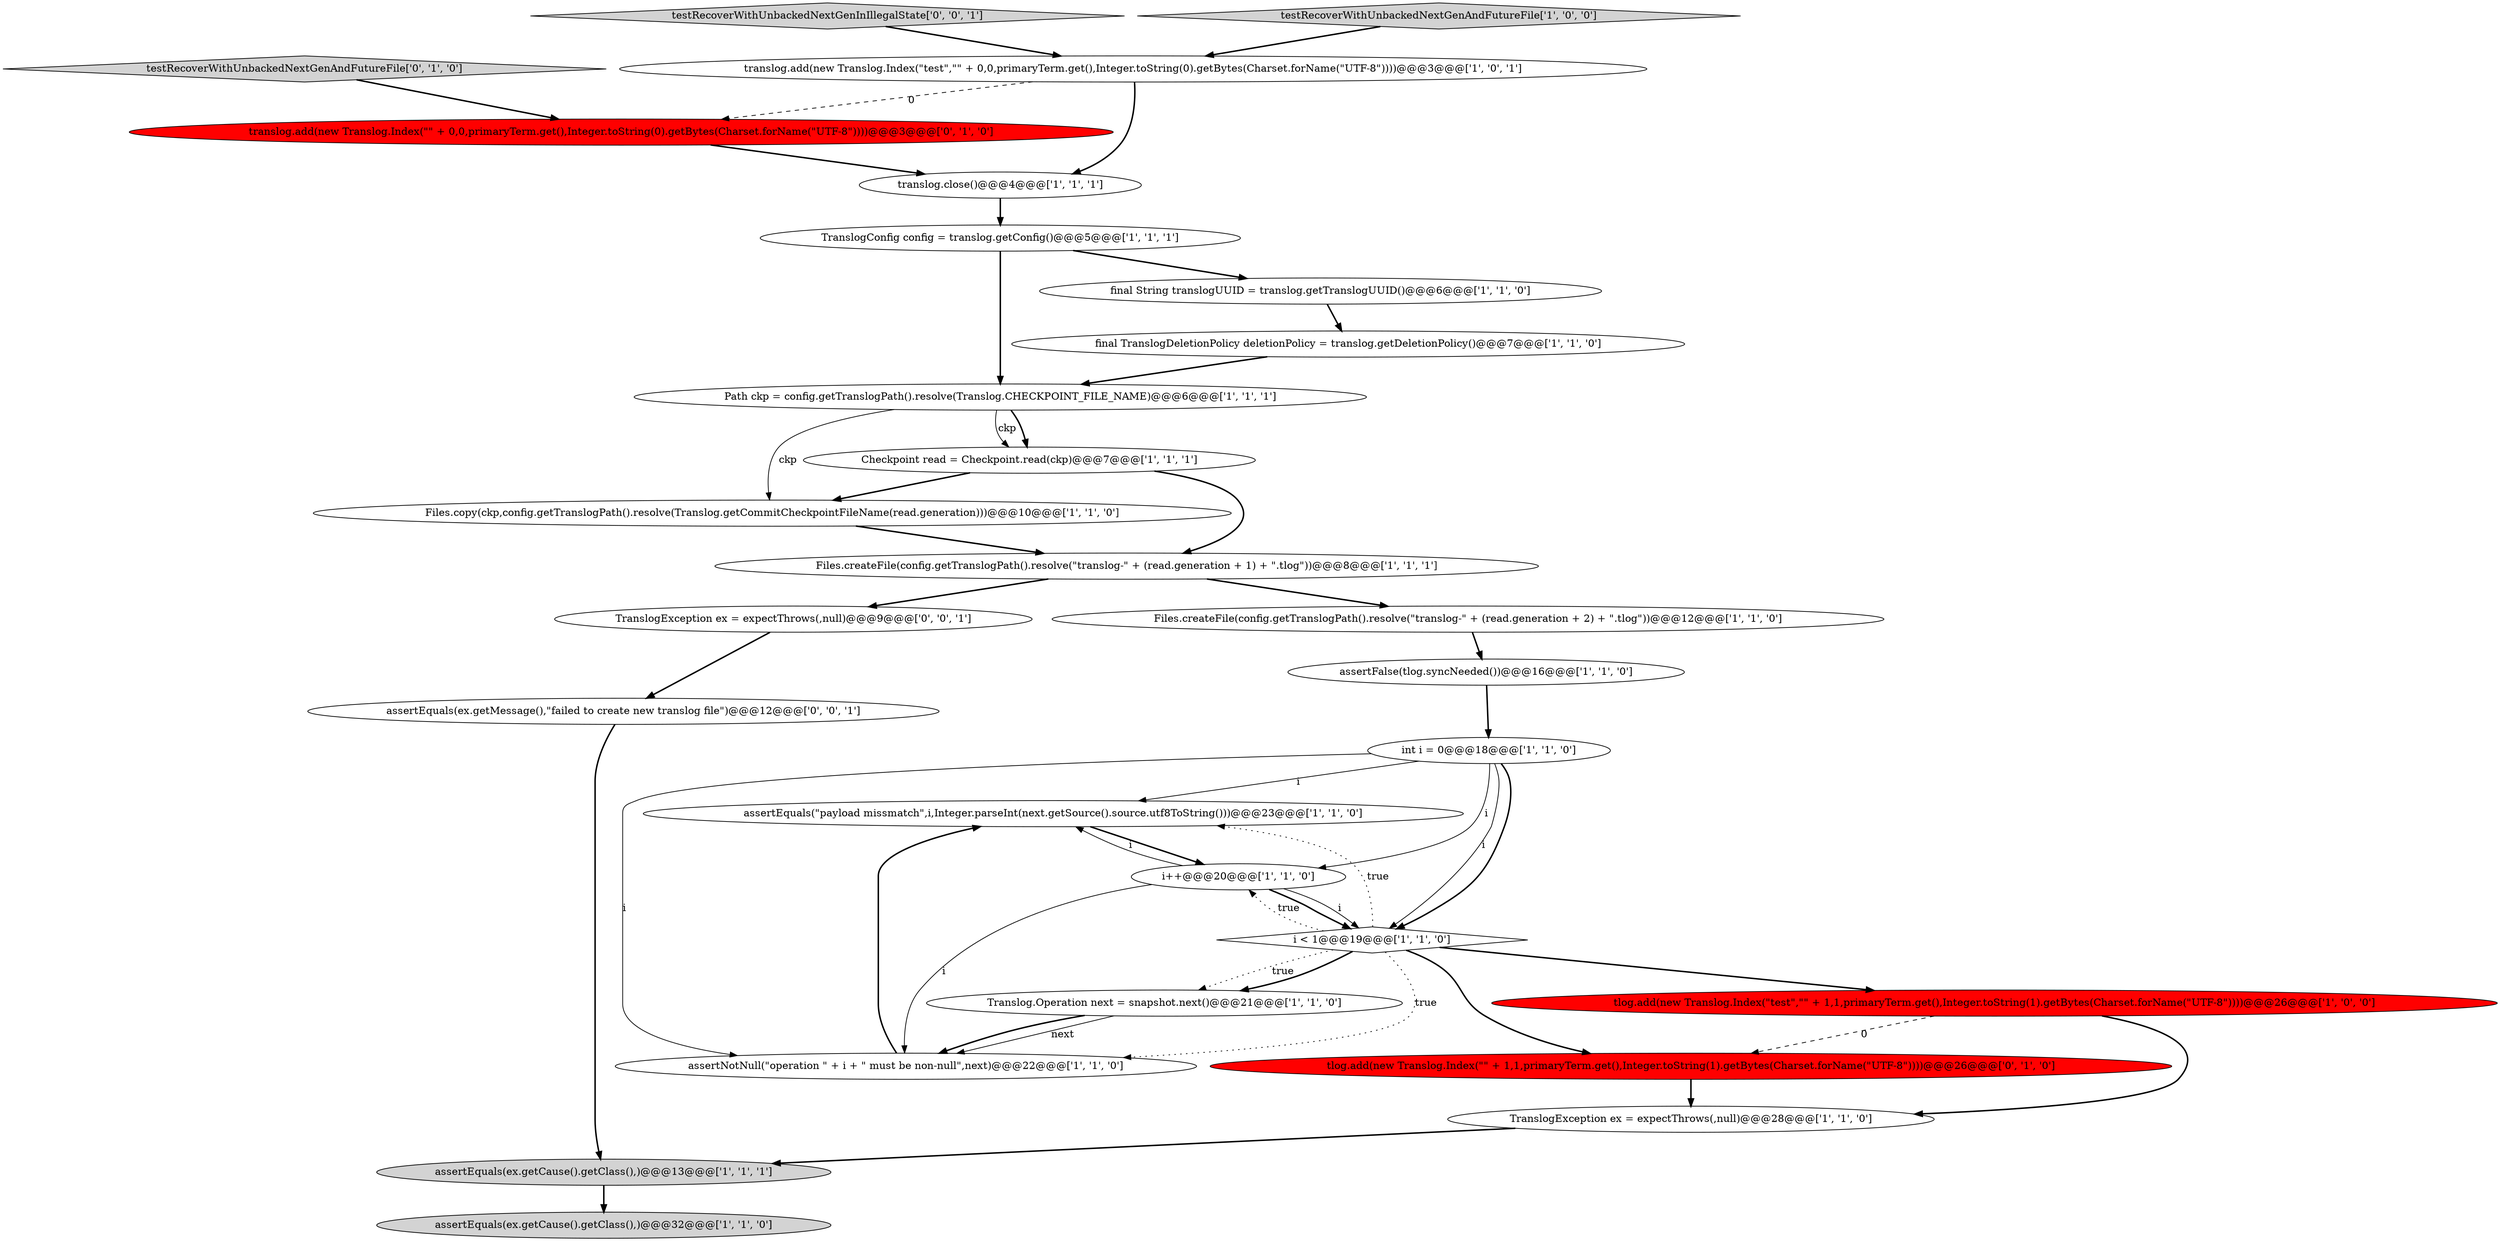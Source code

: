 digraph {
4 [style = filled, label = "Files.copy(ckp,config.getTranslogPath().resolve(Translog.getCommitCheckpointFileName(read.generation)))@@@10@@@['1', '1', '0']", fillcolor = white, shape = ellipse image = "AAA0AAABBB1BBB"];
10 [style = filled, label = "assertEquals(\"payload missmatch\",i,Integer.parseInt(next.getSource().source.utf8ToString()))@@@23@@@['1', '1', '0']", fillcolor = white, shape = ellipse image = "AAA0AAABBB1BBB"];
23 [style = filled, label = "translog.add(new Translog.Index(\"\" + 0,0,primaryTerm.get(),Integer.toString(0).getBytes(Charset.forName(\"UTF-8\"))))@@@3@@@['0', '1', '0']", fillcolor = red, shape = ellipse image = "AAA1AAABBB2BBB"];
14 [style = filled, label = "translog.add(new Translog.Index(\"test\",\"\" + 0,0,primaryTerm.get(),Integer.toString(0).getBytes(Charset.forName(\"UTF-8\"))))@@@3@@@['1', '0', '1']", fillcolor = white, shape = ellipse image = "AAA0AAABBB1BBB"];
8 [style = filled, label = "translog.close()@@@4@@@['1', '1', '1']", fillcolor = white, shape = ellipse image = "AAA0AAABBB1BBB"];
24 [style = filled, label = "testRecoverWithUnbackedNextGenAndFutureFile['0', '1', '0']", fillcolor = lightgray, shape = diamond image = "AAA0AAABBB2BBB"];
27 [style = filled, label = "assertEquals(ex.getMessage(),\"failed to create new translog file\")@@@12@@@['0', '0', '1']", fillcolor = white, shape = ellipse image = "AAA0AAABBB3BBB"];
19 [style = filled, label = "Files.createFile(config.getTranslogPath().resolve(\"translog-\" + (read.generation + 2) + \".tlog\"))@@@12@@@['1', '1', '0']", fillcolor = white, shape = ellipse image = "AAA0AAABBB1BBB"];
15 [style = filled, label = "TranslogConfig config = translog.getConfig()@@@5@@@['1', '1', '1']", fillcolor = white, shape = ellipse image = "AAA0AAABBB1BBB"];
2 [style = filled, label = "assertEquals(ex.getCause().getClass(),)@@@32@@@['1', '1', '0']", fillcolor = lightgray, shape = ellipse image = "AAA0AAABBB1BBB"];
22 [style = filled, label = "tlog.add(new Translog.Index(\"\" + 1,1,primaryTerm.get(),Integer.toString(1).getBytes(Charset.forName(\"UTF-8\"))))@@@26@@@['0', '1', '0']", fillcolor = red, shape = ellipse image = "AAA1AAABBB2BBB"];
0 [style = filled, label = "TranslogException ex = expectThrows(,null)@@@28@@@['1', '1', '0']", fillcolor = white, shape = ellipse image = "AAA0AAABBB1BBB"];
9 [style = filled, label = "final TranslogDeletionPolicy deletionPolicy = translog.getDeletionPolicy()@@@7@@@['1', '1', '0']", fillcolor = white, shape = ellipse image = "AAA0AAABBB1BBB"];
21 [style = filled, label = "i < 1@@@19@@@['1', '1', '0']", fillcolor = white, shape = diamond image = "AAA0AAABBB1BBB"];
1 [style = filled, label = "assertFalse(tlog.syncNeeded())@@@16@@@['1', '1', '0']", fillcolor = white, shape = ellipse image = "AAA0AAABBB1BBB"];
11 [style = filled, label = "Files.createFile(config.getTranslogPath().resolve(\"translog-\" + (read.generation + 1) + \".tlog\"))@@@8@@@['1', '1', '1']", fillcolor = white, shape = ellipse image = "AAA0AAABBB1BBB"];
3 [style = filled, label = "Translog.Operation next = snapshot.next()@@@21@@@['1', '1', '0']", fillcolor = white, shape = ellipse image = "AAA0AAABBB1BBB"];
5 [style = filled, label = "final String translogUUID = translog.getTranslogUUID()@@@6@@@['1', '1', '0']", fillcolor = white, shape = ellipse image = "AAA0AAABBB1BBB"];
13 [style = filled, label = "int i = 0@@@18@@@['1', '1', '0']", fillcolor = white, shape = ellipse image = "AAA0AAABBB1BBB"];
16 [style = filled, label = "Path ckp = config.getTranslogPath().resolve(Translog.CHECKPOINT_FILE_NAME)@@@6@@@['1', '1', '1']", fillcolor = white, shape = ellipse image = "AAA0AAABBB1BBB"];
20 [style = filled, label = "assertEquals(ex.getCause().getClass(),)@@@13@@@['1', '1', '1']", fillcolor = lightgray, shape = ellipse image = "AAA0AAABBB1BBB"];
26 [style = filled, label = "TranslogException ex = expectThrows(,null)@@@9@@@['0', '0', '1']", fillcolor = white, shape = ellipse image = "AAA0AAABBB3BBB"];
25 [style = filled, label = "testRecoverWithUnbackedNextGenInIllegalState['0', '0', '1']", fillcolor = lightgray, shape = diamond image = "AAA0AAABBB3BBB"];
7 [style = filled, label = "assertNotNull(\"operation \" + i + \" must be non-null\",next)@@@22@@@['1', '1', '0']", fillcolor = white, shape = ellipse image = "AAA0AAABBB1BBB"];
6 [style = filled, label = "tlog.add(new Translog.Index(\"test\",\"\" + 1,1,primaryTerm.get(),Integer.toString(1).getBytes(Charset.forName(\"UTF-8\"))))@@@26@@@['1', '0', '0']", fillcolor = red, shape = ellipse image = "AAA1AAABBB1BBB"];
12 [style = filled, label = "testRecoverWithUnbackedNextGenAndFutureFile['1', '0', '0']", fillcolor = lightgray, shape = diamond image = "AAA0AAABBB1BBB"];
18 [style = filled, label = "i++@@@20@@@['1', '1', '0']", fillcolor = white, shape = ellipse image = "AAA0AAABBB1BBB"];
17 [style = filled, label = "Checkpoint read = Checkpoint.read(ckp)@@@7@@@['1', '1', '1']", fillcolor = white, shape = ellipse image = "AAA0AAABBB1BBB"];
10->18 [style = bold, label=""];
13->21 [style = solid, label="i"];
18->7 [style = solid, label="i"];
8->15 [style = bold, label=""];
5->9 [style = bold, label=""];
21->6 [style = bold, label=""];
7->10 [style = bold, label=""];
18->10 [style = solid, label="i"];
21->18 [style = dotted, label="true"];
16->4 [style = solid, label="ckp"];
13->7 [style = solid, label="i"];
6->0 [style = bold, label=""];
25->14 [style = bold, label=""];
16->17 [style = bold, label=""];
21->10 [style = dotted, label="true"];
11->19 [style = bold, label=""];
23->8 [style = bold, label=""];
15->16 [style = bold, label=""];
1->13 [style = bold, label=""];
17->11 [style = bold, label=""];
9->16 [style = bold, label=""];
3->7 [style = solid, label="next"];
15->5 [style = bold, label=""];
6->22 [style = dashed, label="0"];
16->17 [style = solid, label="ckp"];
20->2 [style = bold, label=""];
13->18 [style = solid, label="i"];
11->26 [style = bold, label=""];
19->1 [style = bold, label=""];
26->27 [style = bold, label=""];
13->10 [style = solid, label="i"];
14->23 [style = dashed, label="0"];
22->0 [style = bold, label=""];
3->7 [style = bold, label=""];
21->22 [style = bold, label=""];
21->7 [style = dotted, label="true"];
18->21 [style = solid, label="i"];
12->14 [style = bold, label=""];
21->3 [style = dotted, label="true"];
0->20 [style = bold, label=""];
14->8 [style = bold, label=""];
18->21 [style = bold, label=""];
4->11 [style = bold, label=""];
13->21 [style = bold, label=""];
27->20 [style = bold, label=""];
17->4 [style = bold, label=""];
21->3 [style = bold, label=""];
24->23 [style = bold, label=""];
}
